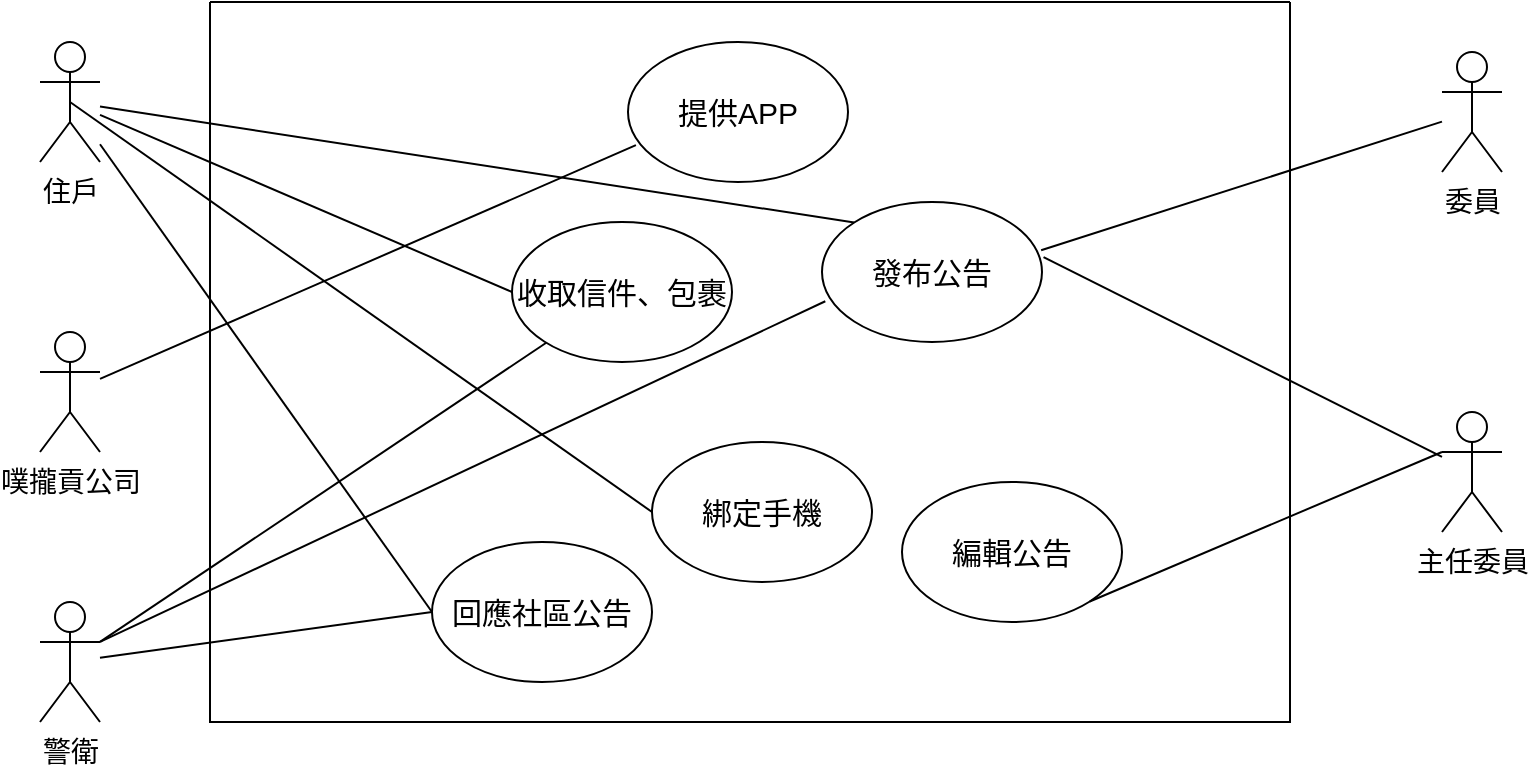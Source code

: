 <mxfile>
    <diagram id="BchvI7WIYb1rJNrYavdt" name="1-b">
        <mxGraphModel dx="832" dy="568" grid="1" gridSize="10" guides="1" tooltips="1" connect="1" arrows="1" fold="1" page="1" pageScale="1" pageWidth="827" pageHeight="1169" math="0" shadow="0">
            <root>
                <mxCell id="0"/>
                <mxCell id="1" parent="0"/>
                <mxCell id="27" value="" style="swimlane;startSize=0;fontSize=15;fillColor=none;" parent="1" vertex="1">
                    <mxGeometry x="144" y="320" width="540" height="360" as="geometry">
                        <mxRectangle x="150" y="290" width="50" height="40" as="alternateBounds"/>
                    </mxGeometry>
                </mxCell>
                <mxCell id="10" value="&lt;font style=&quot;font-size: 15px;&quot;&gt;提供APP&lt;/font&gt;" style="ellipse;whiteSpace=wrap;html=1;fillColor=none;" parent="27" vertex="1">
                    <mxGeometry x="209" y="20" width="110" height="70" as="geometry"/>
                </mxCell>
                <mxCell id="3" value="&lt;font style=&quot;font-size: 15px;&quot;&gt;收取信件、包裹&lt;/font&gt;" style="ellipse;whiteSpace=wrap;html=1;fillColor=none;" parent="27" vertex="1">
                    <mxGeometry x="151" y="110" width="110" height="70" as="geometry"/>
                </mxCell>
                <mxCell id="7" value="&lt;font style=&quot;font-size: 15px;&quot;&gt;發布公告&lt;/font&gt;&lt;span style=&quot;color: rgba(0, 0, 0, 0); font-family: monospace; font-size: 0px; text-align: start;&quot;&gt;%3CmxGraphModel%3E%3Croot%3E%3CmxCell%20id%3D%220%22%2F%3E%3CmxCell%20id%3D%221%22%20parent%3D%220%22%2F%3E%3CmxCell%20id%3D%222%22%20value%3D%22%26lt%3Bfont%20style%3D%26quot%3Bfont-size%3A%2015px%3B%26quot%3B%26gt%3B%E6%94%B6%E5%8F%96%E4%BF%A1%E4%BB%B6%E3%80%81%E5%8C%85%E8%A3%B9%26lt%3B%2Ffont%26gt%3B%22%20style%3D%22ellipse%3BwhiteSpace%3Dwrap%3Bhtml%3D1%3B%22%20vertex%3D%221%22%20parent%3D%221%22%3E%3CmxGeometry%20x%3D%22320%22%20y%3D%2290%22%20width%3D%22120%22%20height%3D%2280%22%20as%3D%22geometry%22%2F%3E%3C%2FmxCell%3E%3C%2Froot%3E%3C%2FmxGraphModel%3E&lt;/span&gt;" style="ellipse;whiteSpace=wrap;html=1;fillColor=none;" parent="27" vertex="1">
                    <mxGeometry x="306" y="100" width="110" height="70" as="geometry"/>
                </mxCell>
                <mxCell id="8" value="&lt;font style=&quot;font-size: 15px;&quot;&gt;編輯公告&lt;/font&gt;" style="ellipse;whiteSpace=wrap;html=1;fillColor=none;" parent="27" vertex="1">
                    <mxGeometry x="346" y="240" width="110" height="70" as="geometry"/>
                </mxCell>
                <mxCell id="6" value="&lt;font style=&quot;font-size: 15px;&quot;&gt;回應社區公告&lt;/font&gt;" style="ellipse;whiteSpace=wrap;html=1;fillColor=none;" parent="27" vertex="1">
                    <mxGeometry x="111" y="270" width="110" height="70" as="geometry"/>
                </mxCell>
                <mxCell id="58" value="&lt;font style=&quot;font-size: 15px;&quot;&gt;綁定手機&lt;/font&gt;" style="ellipse;whiteSpace=wrap;html=1;fillColor=none;" parent="27" vertex="1">
                    <mxGeometry x="221" y="220" width="110" height="70" as="geometry"/>
                </mxCell>
                <mxCell id="30" value="&lt;div style=&quot;font-family: Consolas, &amp;quot;Courier New&amp;quot;, monospace; font-size: 14px; line-height: 19px;&quot;&gt;&lt;font style=&quot;&quot; color=&quot;#000000&quot;&gt;噗攏貢公司&lt;/font&gt;&lt;/div&gt;" style="shape=umlActor;verticalLabelPosition=bottom;verticalAlign=top;html=1;outlineConnect=0;fontSize=13;fillColor=none;" parent="1" vertex="1">
                    <mxGeometry x="59" y="485" width="30" height="60" as="geometry"/>
                </mxCell>
                <mxCell id="31" value="&lt;div style=&quot;font-family: Consolas, &amp;quot;Courier New&amp;quot;, monospace; font-size: 14px; line-height: 19px;&quot;&gt;&lt;font style=&quot;&quot; color=&quot;#000000&quot;&gt;委員&lt;/font&gt;&lt;/div&gt;" style="shape=umlActor;verticalLabelPosition=bottom;verticalAlign=top;html=1;outlineConnect=0;fontSize=13;fillColor=none;" parent="1" vertex="1">
                    <mxGeometry x="760" y="345" width="30" height="60" as="geometry"/>
                </mxCell>
                <mxCell id="32" value="&lt;div style=&quot;font-family: Consolas, &amp;quot;Courier New&amp;quot;, monospace; font-size: 14px; line-height: 19px;&quot;&gt;&lt;font style=&quot;&quot; color=&quot;#000000&quot;&gt;主任委員&lt;/font&gt;&lt;/div&gt;" style="shape=umlActor;verticalLabelPosition=bottom;verticalAlign=top;html=1;outlineConnect=0;fontSize=13;fillColor=none;" parent="1" vertex="1">
                    <mxGeometry x="760" y="525" width="30" height="60" as="geometry"/>
                </mxCell>
                <mxCell id="33" value="&lt;div style=&quot;font-family: Consolas, &amp;quot;Courier New&amp;quot;, monospace; font-size: 14px; line-height: 19px;&quot;&gt;&lt;font style=&quot;&quot; color=&quot;#000000&quot;&gt;住戶&lt;/font&gt;&lt;/div&gt;" style="shape=umlActor;verticalLabelPosition=bottom;verticalAlign=top;html=1;outlineConnect=0;fontSize=13;fillColor=none;" parent="1" vertex="1">
                    <mxGeometry x="59" y="340" width="30" height="60" as="geometry"/>
                </mxCell>
                <mxCell id="34" value="&lt;div style=&quot;font-family: Consolas, &amp;quot;Courier New&amp;quot;, monospace; font-size: 14px; line-height: 19px;&quot;&gt;&lt;font style=&quot;&quot; color=&quot;#000000&quot;&gt;警衛&lt;/font&gt;&lt;/div&gt;" style="shape=umlActor;verticalLabelPosition=bottom;verticalAlign=top;html=1;outlineConnect=0;fontSize=13;fillColor=none;" parent="1" vertex="1">
                    <mxGeometry x="59" y="620" width="30" height="60" as="geometry"/>
                </mxCell>
                <mxCell id="44" value="" style="endArrow=none;html=1;fontSize=13;exitX=0.036;exitY=0.737;exitDx=0;exitDy=0;exitPerimeter=0;" parent="1" source="10" target="30" edge="1">
                    <mxGeometry width="50" height="50" relative="1" as="geometry">
                        <mxPoint x="389" y="520" as="sourcePoint"/>
                        <mxPoint x="439" y="470" as="targetPoint"/>
                    </mxGeometry>
                </mxCell>
                <mxCell id="46" value="" style="endArrow=none;html=1;fontSize=13;entryX=0;entryY=0.5;entryDx=0;entryDy=0;" parent="1" source="33" target="3" edge="1">
                    <mxGeometry width="50" height="50" relative="1" as="geometry">
                        <mxPoint x="169" y="514.36" as="sourcePoint"/>
                        <mxPoint x="505" y="500.001" as="targetPoint"/>
                    </mxGeometry>
                </mxCell>
                <mxCell id="47" value="" style="endArrow=none;html=1;fontSize=13;" parent="1" source="34" target="3" edge="1">
                    <mxGeometry width="50" height="50" relative="1" as="geometry">
                        <mxPoint x="109" y="644.36" as="sourcePoint"/>
                        <mxPoint x="445" y="630.001" as="targetPoint"/>
                    </mxGeometry>
                </mxCell>
                <mxCell id="48" value="" style="endArrow=none;html=1;fontSize=13;entryX=0;entryY=0.5;entryDx=0;entryDy=0;" parent="1" source="33" target="6" edge="1">
                    <mxGeometry width="50" height="50" relative="1" as="geometry">
                        <mxPoint x="203" y="584.36" as="sourcePoint"/>
                        <mxPoint x="539" y="570.001" as="targetPoint"/>
                    </mxGeometry>
                </mxCell>
                <mxCell id="52" value="" style="endArrow=none;html=1;fontSize=13;exitX=1.007;exitY=0.394;exitDx=0;exitDy=0;exitPerimeter=0;" parent="1" source="7" target="32" edge="1">
                    <mxGeometry width="50" height="50" relative="1" as="geometry">
                        <mxPoint x="473" y="375" as="sourcePoint"/>
                        <mxPoint x="809" y="360.641" as="targetPoint"/>
                    </mxGeometry>
                </mxCell>
                <mxCell id="54" value="" style="endArrow=none;html=1;fontSize=13;entryX=0;entryY=0.333;entryDx=0;entryDy=0;entryPerimeter=0;exitX=1;exitY=1;exitDx=0;exitDy=0;" parent="1" source="8" target="32" edge="1">
                    <mxGeometry width="50" height="50" relative="1" as="geometry">
                        <mxPoint x="459" y="470" as="sourcePoint"/>
                        <mxPoint x="663.62" y="668.707" as="targetPoint"/>
                    </mxGeometry>
                </mxCell>
                <mxCell id="55" value="" style="endArrow=none;html=1;fontSize=13;exitX=0.996;exitY=0.345;exitDx=0;exitDy=0;exitPerimeter=0;" parent="1" source="7" target="31" edge="1">
                    <mxGeometry width="50" height="50" relative="1" as="geometry">
                        <mxPoint x="499" y="410" as="sourcePoint"/>
                        <mxPoint x="728.23" y="534.357" as="targetPoint"/>
                    </mxGeometry>
                </mxCell>
                <mxCell id="65" value="" style="endArrow=none;html=1;fontSize=13;entryX=0;entryY=0.5;entryDx=0;entryDy=0;exitX=0.5;exitY=0.5;exitDx=0;exitDy=0;exitPerimeter=0;" parent="1" source="33" target="58" edge="1">
                    <mxGeometry width="50" height="50" relative="1" as="geometry">
                        <mxPoint x="89" y="480" as="sourcePoint"/>
                        <mxPoint x="254.664" y="555.184" as="targetPoint"/>
                    </mxGeometry>
                </mxCell>
                <mxCell id="67" value="" style="endArrow=none;html=1;fontSize=13;entryX=0;entryY=0.5;entryDx=0;entryDy=0;" edge="1" parent="1" source="34" target="6">
                    <mxGeometry width="50" height="50" relative="1" as="geometry">
                        <mxPoint x="99" y="649.946" as="sourcePoint"/>
                        <mxPoint x="322.132" y="500.383" as="targetPoint"/>
                    </mxGeometry>
                </mxCell>
                <mxCell id="68" value="" style="endArrow=none;html=1;fontSize=13;entryX=0.015;entryY=0.709;entryDx=0;entryDy=0;entryPerimeter=0;exitX=1;exitY=0.333;exitDx=0;exitDy=0;exitPerimeter=0;" edge="1" parent="1" source="34" target="7">
                    <mxGeometry width="50" height="50" relative="1" as="geometry">
                        <mxPoint x="99" y="657.928" as="sourcePoint"/>
                        <mxPoint x="265" y="635" as="targetPoint"/>
                    </mxGeometry>
                </mxCell>
                <mxCell id="69" value="" style="endArrow=none;html=1;fontSize=13;entryX=0;entryY=0;entryDx=0;entryDy=0;" edge="1" parent="1" source="33" target="7">
                    <mxGeometry width="50" height="50" relative="1" as="geometry">
                        <mxPoint x="109" y="667.928" as="sourcePoint"/>
                        <mxPoint x="275" y="645" as="targetPoint"/>
                    </mxGeometry>
                </mxCell>
            </root>
        </mxGraphModel>
    </diagram>
    <diagram id="dJDw_i-UFbLknXoWrmKp" name="1-d">
        <mxGraphModel dx="1002" dy="568" grid="1" gridSize="10" guides="1" tooltips="1" connect="1" arrows="1" fold="1" page="1" pageScale="1" pageWidth="827" pageHeight="1169" math="0" shadow="0">
            <root>
                <mxCell id="0"/>
                <mxCell id="1" parent="0"/>
                <mxCell id="EhfLitV1x9cqhb7ZJ8RR-1" value="User(使用者)" style="swimlane;fontStyle=1;align=center;verticalAlign=top;childLayout=stackLayout;horizontal=1;startSize=26;horizontalStack=0;resizeParent=1;resizeParentMax=0;resizeLast=0;collapsible=1;marginBottom=0;labelBackgroundColor=none;fontSize=15;fontFamily=Helvetica;fillColor=none;" parent="1" vertex="1">
                    <mxGeometry x="120" y="230" width="180" height="138" as="geometry"/>
                </mxCell>
                <mxCell id="EhfLitV1x9cqhb7ZJ8RR-2" value="user_id (使用者ID)&#10;" style="text;fillColor=none;align=left;verticalAlign=top;spacingLeft=4;spacingRight=4;overflow=hidden;rotatable=0;points=[[0,0.5],[1,0.5]];portConstraint=eastwest;labelBackgroundColor=none;fontSize=15;fontFamily=Helvetica;" parent="EhfLitV1x9cqhb7ZJ8RR-1" vertex="1">
                    <mxGeometry y="26" width="180" height="34" as="geometry"/>
                </mxCell>
                <mxCell id="EhfLitV1x9cqhb7ZJ8RR-4" value="name (姓名)&#10;&#10;phone_numbers (電話)" style="text;fillColor=none;align=left;verticalAlign=top;spacingLeft=4;spacingRight=4;overflow=hidden;rotatable=0;points=[[0,0.5],[1,0.5]];portConstraint=eastwest;labelBackgroundColor=none;fontSize=15;fontFamily=Helvetica;" parent="EhfLitV1x9cqhb7ZJ8RR-1" vertex="1">
                    <mxGeometry y="60" width="180" height="78" as="geometry"/>
                </mxCell>
                <mxCell id="EhfLitV1x9cqhb7ZJ8RR-5" value="Announcement(公告)" style="swimlane;fontStyle=1;align=center;verticalAlign=top;childLayout=stackLayout;horizontal=1;startSize=26;horizontalStack=0;resizeParent=1;resizeParentMax=0;resizeLast=0;collapsible=1;marginBottom=0;labelBackgroundColor=none;fontSize=15;fontFamily=Helvetica;fillColor=none;" parent="1" vertex="1">
                    <mxGeometry x="510" y="238" width="210" height="130" as="geometry"/>
                </mxCell>
                <mxCell id="EhfLitV1x9cqhb7ZJ8RR-6" value="announcement_id(公告編號)" style="text;fillColor=none;align=left;verticalAlign=top;spacingLeft=4;spacingRight=4;overflow=hidden;rotatable=0;points=[[0,0.5],[1,0.5]];portConstraint=eastwest;labelBackgroundColor=none;fontSize=15;fontFamily=Helvetica;" parent="EhfLitV1x9cqhb7ZJ8RR-5" vertex="1">
                    <mxGeometry y="26" width="210" height="34" as="geometry"/>
                </mxCell>
                <mxCell id="EhfLitV1x9cqhb7ZJ8RR-7" value="title(標題)&#10;&#10;content(內容)" style="text;fillColor=none;align=left;verticalAlign=top;spacingLeft=4;spacingRight=4;overflow=hidden;rotatable=0;points=[[0,0.5],[1,0.5]];portConstraint=eastwest;labelBackgroundColor=none;fontSize=15;fontFamily=Helvetica;" parent="EhfLitV1x9cqhb7ZJ8RR-5" vertex="1">
                    <mxGeometry y="60" width="210" height="70" as="geometry"/>
                </mxCell>
                <mxCell id="EhfLitV1x9cqhb7ZJ8RR-8" value="Guard(警衛)" style="swimlane;fontStyle=1;align=center;verticalAlign=top;childLayout=stackLayout;horizontal=1;startSize=26;horizontalStack=0;resizeParent=1;resizeParentMax=0;resizeLast=0;collapsible=1;marginBottom=0;labelBackgroundColor=none;fontSize=15;fontFamily=Helvetica;fillColor=none;" parent="1" vertex="1">
                    <mxGeometry x="127" y="527" width="160" height="100" as="geometry"/>
                </mxCell>
                <mxCell id="EhfLitV1x9cqhb7ZJ8RR-9" value="Guard_id (警衛ID)&#10;" style="text;fillColor=none;align=left;verticalAlign=top;spacingLeft=4;spacingRight=4;overflow=hidden;rotatable=0;points=[[0,0.5],[1,0.5]];portConstraint=eastwest;labelBackgroundColor=none;fontSize=15;fontFamily=Helvetica;" parent="EhfLitV1x9cqhb7ZJ8RR-8" vertex="1">
                    <mxGeometry y="26" width="160" height="34" as="geometry"/>
                </mxCell>
                <mxCell id="EhfLitV1x9cqhb7ZJ8RR-10" value="name (姓名)" style="text;fillColor=none;align=left;verticalAlign=top;spacingLeft=4;spacingRight=4;overflow=hidden;rotatable=0;points=[[0,0.5],[1,0.5]];portConstraint=eastwest;labelBackgroundColor=none;fontSize=15;fontFamily=Helvetica;" parent="EhfLitV1x9cqhb7ZJ8RR-8" vertex="1">
                    <mxGeometry y="60" width="160" height="40" as="geometry"/>
                </mxCell>
                <mxCell id="EhfLitV1x9cqhb7ZJ8RR-11" value="Parcel(包裹)" style="swimlane;fontStyle=1;align=center;verticalAlign=top;childLayout=stackLayout;horizontal=1;startSize=26;horizontalStack=0;resizeParent=1;resizeParentMax=0;resizeLast=0;collapsible=1;marginBottom=0;labelBackgroundColor=none;fontSize=15;fontFamily=Helvetica;fillColor=none;" parent="1" vertex="1">
                    <mxGeometry x="520" y="461" width="190" height="170" as="geometry"/>
                </mxCell>
                <mxCell id="EhfLitV1x9cqhb7ZJ8RR-12" value="Parcel_id(包裹編號)" style="text;fillColor=none;align=left;verticalAlign=top;spacingLeft=4;spacingRight=4;overflow=hidden;rotatable=0;points=[[0,0.5],[1,0.5]];portConstraint=eastwest;labelBackgroundColor=none;fontSize=15;fontFamily=Helvetica;" parent="EhfLitV1x9cqhb7ZJ8RR-11" vertex="1">
                    <mxGeometry y="26" width="190" height="34" as="geometry"/>
                </mxCell>
                <mxCell id="EhfLitV1x9cqhb7ZJ8RR-13" value="recipient(接收者)&#10;&#10;arrival_time(到達時間)&#10;&#10;status(地點)" style="text;fillColor=none;align=left;verticalAlign=top;spacingLeft=4;spacingRight=4;overflow=hidden;rotatable=0;points=[[0,0.5],[1,0.5]];portConstraint=eastwest;labelBackgroundColor=none;fontSize=15;fontFamily=Helvetica;" parent="EhfLitV1x9cqhb7ZJ8RR-11" vertex="1">
                    <mxGeometry y="60" width="190" height="110" as="geometry"/>
                </mxCell>
                <mxCell id="EhfLitV1x9cqhb7ZJ8RR-19" value="*" style="text;html=1;align=center;verticalAlign=middle;resizable=0;points=[];autosize=1;fillColor=none;fontSize=15;fontFamily=Times New Roman;" parent="1" vertex="1">
                    <mxGeometry x="301" y="286" width="30" height="30" as="geometry"/>
                </mxCell>
                <mxCell id="EhfLitV1x9cqhb7ZJ8RR-21" value="" style="endArrow=none;startArrow=none;endFill=0;startFill=0;endSize=8;html=1;verticalAlign=bottom;labelBackgroundColor=none;strokeWidth=3;fontFamily=Times New Roman;fontSize=15;fontColor=#FFFFFF;entryX=0.002;entryY=0.143;entryDx=0;entryDy=0;entryPerimeter=0;exitX=1;exitY=0.221;exitDx=0;exitDy=0;exitPerimeter=0;" parent="1" source="EhfLitV1x9cqhb7ZJ8RR-4" target="EhfLitV1x9cqhb7ZJ8RR-7" edge="1">
                    <mxGeometry width="160" relative="1" as="geometry">
                        <mxPoint x="300" y="302" as="sourcePoint"/>
                        <mxPoint x="510" y="302" as="targetPoint"/>
                    </mxGeometry>
                </mxCell>
                <mxCell id="EhfLitV1x9cqhb7ZJ8RR-22" value="" style="endArrow=none;startArrow=none;endFill=0;startFill=0;endSize=8;html=1;verticalAlign=bottom;labelBackgroundColor=none;strokeWidth=3;fontFamily=Times New Roman;fontSize=15;fontColor=#FFFFFF;entryX=0.455;entryY=-0.016;entryDx=0;entryDy=0;entryPerimeter=0;exitX=0.445;exitY=1.041;exitDx=0;exitDy=0;exitPerimeter=0;" parent="1" source="EhfLitV1x9cqhb7ZJ8RR-4" target="EhfLitV1x9cqhb7ZJ8RR-8" edge="1">
                    <mxGeometry width="160" relative="1" as="geometry">
                        <mxPoint x="270" y="411.228" as="sourcePoint"/>
                        <mxPoint x="480.38" y="411" as="targetPoint"/>
                    </mxGeometry>
                </mxCell>
                <mxCell id="EhfLitV1x9cqhb7ZJ8RR-23" value="1" style="text;html=1;align=center;verticalAlign=middle;resizable=0;points=[];autosize=1;fillColor=none;fontSize=15;fontFamily=Times New Roman;" parent="1" vertex="1">
                    <mxGeometry x="210" y="368" width="30" height="30" as="geometry"/>
                </mxCell>
                <mxCell id="EhfLitV1x9cqhb7ZJ8RR-24" value="0..*" style="text;html=1;align=center;verticalAlign=middle;resizable=0;points=[];autosize=1;fillColor=none;fontSize=15;fontFamily=Times New Roman;" parent="1" vertex="1">
                    <mxGeometry x="197" y="505" width="50" height="30" as="geometry"/>
                </mxCell>
                <mxCell id="EhfLitV1x9cqhb7ZJ8RR-25" value="" style="endArrow=none;startArrow=none;endFill=0;startFill=0;endSize=8;html=1;verticalAlign=bottom;labelBackgroundColor=none;strokeWidth=3;fontFamily=Times New Roman;fontSize=15;fontColor=#FFFFFF;exitX=1.015;exitY=0.148;exitDx=0;exitDy=0;exitPerimeter=0;" parent="1" source="EhfLitV1x9cqhb7ZJ8RR-8" target="EhfLitV1x9cqhb7ZJ8RR-11" edge="1">
                    <mxGeometry width="160" relative="1" as="geometry">
                        <mxPoint x="300" y="521" as="sourcePoint"/>
                        <mxPoint x="222.8" y="539.4" as="targetPoint"/>
                    </mxGeometry>
                </mxCell>
                <mxCell id="EhfLitV1x9cqhb7ZJ8RR-27" value="1" style="text;html=1;align=center;verticalAlign=middle;resizable=0;points=[];autosize=1;fillColor=none;fontSize=15;fontFamily=Times New Roman;" parent="1" vertex="1">
                    <mxGeometry x="300" y="521" width="30" height="30" as="geometry"/>
                </mxCell>
                <mxCell id="EhfLitV1x9cqhb7ZJ8RR-29" value="0..*" style="text;html=1;align=center;verticalAlign=middle;resizable=0;points=[];autosize=1;fillColor=none;fontSize=15;fontFamily=Times New Roman;" parent="1" vertex="1">
                    <mxGeometry x="484" y="521" width="50" height="30" as="geometry"/>
                </mxCell>
                <mxCell id="EhfLitV1x9cqhb7ZJ8RR-30" value="*" style="text;html=1;align=center;verticalAlign=middle;resizable=0;points=[];autosize=1;fillColor=none;fontSize=15;fontFamily=Times New Roman;" parent="1" vertex="1">
                    <mxGeometry x="483" y="283" width="30" height="30" as="geometry"/>
                </mxCell>
                <mxCell id="EhfLitV1x9cqhb7ZJ8RR-32" value="" style="endArrow=none;startArrow=none;endFill=0;startFill=0;endSize=8;html=1;verticalAlign=bottom;labelBackgroundColor=none;strokeWidth=3;fontFamily=Times New Roman;fontSize=15;fontColor=#FFFFFF;entryX=1;entryY=0;entryDx=0;entryDy=0;exitX=-0.015;exitY=0.991;exitDx=0;exitDy=0;exitPerimeter=0;" parent="1" source="EhfLitV1x9cqhb7ZJ8RR-7" target="EhfLitV1x9cqhb7ZJ8RR-8" edge="1">
                    <mxGeometry width="160" relative="1" as="geometry">
                        <mxPoint x="390.0" y="350.998" as="sourcePoint"/>
                        <mxPoint x="391.6" y="508.2" as="targetPoint"/>
                    </mxGeometry>
                </mxCell>
                <mxCell id="EhfLitV1x9cqhb7ZJ8RR-34" value="1" style="text;html=1;align=center;verticalAlign=middle;resizable=0;points=[];autosize=1;fillColor=none;fontSize=15;fontFamily=Times New Roman;" parent="1" vertex="1">
                    <mxGeometry x="474" y="351" width="30" height="30" as="geometry"/>
                </mxCell>
                <mxCell id="EhfLitV1x9cqhb7ZJ8RR-35" value="0..*" style="text;html=1;align=center;verticalAlign=middle;resizable=0;points=[];autosize=1;fillColor=none;fontSize=15;fontFamily=Times New Roman;rotation=-35;" parent="1" vertex="1">
                    <mxGeometry x="271" y="498" width="50" height="30" as="geometry"/>
                </mxCell>
            </root>
        </mxGraphModel>
    </diagram>
    <diagram id="TuKyHeKT7j3sWM6Ool2x" name="2-b">
        <mxGraphModel dx="1002" dy="568" grid="1" gridSize="10" guides="1" tooltips="1" connect="1" arrows="1" fold="1" page="1" pageScale="1" pageWidth="827" pageHeight="1169" math="0" shadow="0">
            <root>
                <mxCell id="0"/>
                <mxCell id="1" parent="0"/>
                <mxCell id="4TaISlrlGJY7rfE0ve7A-6" value="" style="swimlane;startSize=0;labelBackgroundColor=none;fillColor=none;" parent="1" vertex="1">
                    <mxGeometry x="280" y="180" width="300" height="590" as="geometry">
                        <mxRectangle x="280" y="50" width="50" height="40" as="alternateBounds"/>
                    </mxGeometry>
                </mxCell>
                <mxCell id="4TaISlrlGJY7rfE0ve7A-1" value="&lt;div style=&quot;font-family: Consolas, &amp;quot;Courier New&amp;quot;, monospace; font-size: 14px; line-height: 19px;&quot;&gt;&lt;font color=&quot;#000000&quot;&gt;申請人填寫資料&lt;/font&gt;&lt;/div&gt;" style="ellipse;whiteSpace=wrap;html=1;fillColor=none;" parent="4TaISlrlGJY7rfE0ve7A-6" vertex="1">
                    <mxGeometry x="102" y="170" width="110" height="70" as="geometry"/>
                </mxCell>
                <mxCell id="4TaISlrlGJY7rfE0ve7A-2" value="&lt;div style=&quot;font-family: Consolas, &amp;quot;Courier New&amp;quot;, monospace; font-size: 14px; line-height: 19px;&quot;&gt;&lt;div style=&quot;line-height: 19px;&quot;&gt;&lt;font color=&quot;#000000&quot;&gt;審核申請人資料&lt;/font&gt;&lt;/div&gt;&lt;/div&gt;" style="ellipse;whiteSpace=wrap;html=1;fillColor=none;" parent="4TaISlrlGJY7rfE0ve7A-6" vertex="1">
                    <mxGeometry x="100" y="268" width="110" height="70" as="geometry"/>
                </mxCell>
                <mxCell id="4TaISlrlGJY7rfE0ve7A-3" value="&lt;div style=&quot;font-family: Consolas, &amp;quot;Courier New&amp;quot;, monospace; font-size: 14px; line-height: 19px;&quot;&gt;&lt;div style=&quot;line-height: 19px;&quot;&gt;&lt;font color=&quot;#000000&quot;&gt;資料比對&lt;/font&gt;&lt;/div&gt;&lt;/div&gt;" style="ellipse;whiteSpace=wrap;html=1;fillColor=none;" parent="4TaISlrlGJY7rfE0ve7A-6" vertex="1">
                    <mxGeometry x="104" y="377" width="110" height="70" as="geometry"/>
                </mxCell>
                <mxCell id="4TaISlrlGJY7rfE0ve7A-4" value="&lt;div style=&quot;font-family: Consolas, &amp;quot;Courier New&amp;quot;, monospace; font-size: 14px; line-height: 19px;&quot;&gt;&lt;div style=&quot;line-height: 19px;&quot;&gt;&lt;font color=&quot;#000000&quot;&gt;補助金發放&lt;/font&gt;&lt;/div&gt;&lt;/div&gt;" style="ellipse;whiteSpace=wrap;html=1;fillColor=none;" parent="4TaISlrlGJY7rfE0ve7A-6" vertex="1">
                    <mxGeometry x="104" y="497" width="110" height="70" as="geometry"/>
                </mxCell>
                <mxCell id="4TaISlrlGJY7rfE0ve7A-18" value="&lt;div style=&quot;font-family: Consolas, &amp;quot;Courier New&amp;quot;, monospace; font-size: 14px; line-height: 19px;&quot;&gt;&lt;div style=&quot;line-height: 19px;&quot;&gt;&lt;font color=&quot;#000000&quot;&gt;設計網站&lt;/font&gt;&lt;/div&gt;&lt;/div&gt;" style="ellipse;whiteSpace=wrap;html=1;fillColor=none;" parent="4TaISlrlGJY7rfE0ve7A-6" vertex="1">
                    <mxGeometry x="100" y="40" width="110" height="70" as="geometry"/>
                </mxCell>
                <mxCell id="4TaISlrlGJY7rfE0ve7A-8" value="&lt;font color=&quot;#000000&quot;&gt;政府機關人員&lt;/font&gt;" style="shape=umlActor;verticalLabelPosition=bottom;verticalAlign=top;html=1;outlineConnect=0;labelBackgroundColor=none;" parent="1" vertex="1">
                    <mxGeometry x="170" y="275" width="30" height="60" as="geometry"/>
                </mxCell>
                <mxCell id="4TaISlrlGJY7rfE0ve7A-9" value="&lt;font color=&quot;#000000&quot;&gt;第三方金融機構&lt;/font&gt;" style="shape=umlActor;verticalLabelPosition=bottom;verticalAlign=top;html=1;outlineConnect=0;labelBackgroundColor=none;" parent="1" vertex="1">
                    <mxGeometry x="660" y="280" width="30" height="60" as="geometry"/>
                </mxCell>
                <mxCell id="4TaISlrlGJY7rfE0ve7A-10" value="&lt;font color=&quot;#000000&quot;&gt;健保局&lt;/font&gt;" style="shape=umlActor;verticalLabelPosition=bottom;verticalAlign=top;html=1;outlineConnect=0;labelBackgroundColor=none;" parent="1" vertex="1">
                    <mxGeometry x="660" y="610" width="30" height="60" as="geometry"/>
                </mxCell>
                <mxCell id="4TaISlrlGJY7rfE0ve7A-11" value="&lt;font color=&quot;#000000&quot;&gt;戶政系統&lt;/font&gt;" style="shape=umlActor;verticalLabelPosition=bottom;verticalAlign=top;html=1;outlineConnect=0;labelBackgroundColor=none;" parent="1" vertex="1">
                    <mxGeometry x="670" y="420" width="30" height="60" as="geometry"/>
                </mxCell>
                <mxCell id="4TaISlrlGJY7rfE0ve7A-12" value="&lt;font color=&quot;#000000&quot;&gt;網站設計師&lt;/font&gt;" style="shape=umlActor;verticalLabelPosition=bottom;verticalAlign=top;html=1;outlineConnect=0;labelBackgroundColor=none;" parent="1" vertex="1">
                    <mxGeometry x="170" y="565" width="30" height="60" as="geometry"/>
                </mxCell>
                <mxCell id="4TaISlrlGJY7rfE0ve7A-15" value="&lt;font color=&quot;#000000&quot;&gt;申請人&lt;/font&gt;" style="shape=umlActor;verticalLabelPosition=bottom;verticalAlign=top;html=1;outlineConnect=0;labelBackgroundColor=none;" parent="1" vertex="1">
                    <mxGeometry x="170" y="399" width="30" height="60" as="geometry"/>
                </mxCell>
                <mxCell id="4TaISlrlGJY7rfE0ve7A-20" value="" style="endArrow=none;html=1;exitX=0;exitY=0.5;exitDx=0;exitDy=0;entryX=1;entryY=0.333;entryDx=0;entryDy=0;entryPerimeter=0;" parent="1" source="4TaISlrlGJY7rfE0ve7A-4" target="4TaISlrlGJY7rfE0ve7A-8" edge="1">
                    <mxGeometry width="50" height="50" relative="1" as="geometry">
                        <mxPoint x="380" y="490" as="sourcePoint"/>
                        <mxPoint x="250" y="230" as="targetPoint"/>
                    </mxGeometry>
                </mxCell>
                <mxCell id="4TaISlrlGJY7rfE0ve7A-22" value="" style="endArrow=none;html=1;entryX=0.5;entryY=0.5;entryDx=0;entryDy=0;entryPerimeter=0;" parent="1" source="4TaISlrlGJY7rfE0ve7A-2" edge="1" target="4TaISlrlGJY7rfE0ve7A-8">
                    <mxGeometry width="50" height="50" relative="1" as="geometry">
                        <mxPoint x="394" y="722" as="sourcePoint"/>
                        <mxPoint x="210" y="240" as="targetPoint"/>
                    </mxGeometry>
                </mxCell>
                <mxCell id="4TaISlrlGJY7rfE0ve7A-23" value="" style="endArrow=none;html=1;exitX=0;exitY=0;exitDx=0;exitDy=0;entryX=1;entryY=0.333;entryDx=0;entryDy=0;entryPerimeter=0;" parent="1" source="4TaISlrlGJY7rfE0ve7A-3" target="4TaISlrlGJY7rfE0ve7A-8" edge="1">
                    <mxGeometry width="50" height="50" relative="1" as="geometry">
                        <mxPoint x="404" y="732" as="sourcePoint"/>
                        <mxPoint x="210" y="280" as="targetPoint"/>
                    </mxGeometry>
                </mxCell>
                <mxCell id="4TaISlrlGJY7rfE0ve7A-24" value="" style="endArrow=none;html=1;exitX=1;exitY=0.333;exitDx=0;exitDy=0;exitPerimeter=0;" parent="1" source="4TaISlrlGJY7rfE0ve7A-9" target="4TaISlrlGJY7rfE0ve7A-3" edge="1">
                    <mxGeometry width="50" height="50" relative="1" as="geometry">
                        <mxPoint x="414" y="742" as="sourcePoint"/>
                        <mxPoint x="400" y="570" as="targetPoint"/>
                    </mxGeometry>
                </mxCell>
                <mxCell id="4TaISlrlGJY7rfE0ve7A-25" value="" style="endArrow=none;html=1;entryX=1;entryY=0.5;entryDx=0;entryDy=0;" parent="1" source="4TaISlrlGJY7rfE0ve7A-11" target="4TaISlrlGJY7rfE0ve7A-3" edge="1">
                    <mxGeometry width="50" height="50" relative="1" as="geometry">
                        <mxPoint x="424" y="752" as="sourcePoint"/>
                        <mxPoint x="250" y="370" as="targetPoint"/>
                    </mxGeometry>
                </mxCell>
                <mxCell id="4TaISlrlGJY7rfE0ve7A-26" value="" style="endArrow=none;html=1;entryX=1;entryY=0.5;entryDx=0;entryDy=0;" parent="1" target="4TaISlrlGJY7rfE0ve7A-3" edge="1">
                    <mxGeometry width="50" height="50" relative="1" as="geometry">
                        <mxPoint x="650" y="640" as="sourcePoint"/>
                        <mxPoint x="260" y="380" as="targetPoint"/>
                    </mxGeometry>
                </mxCell>
                <mxCell id="4TaISlrlGJY7rfE0ve7A-28" value="" style="endArrow=none;html=1;entryX=0.993;entryY=0.64;entryDx=0;entryDy=0;entryPerimeter=0;" parent="1" source="4TaISlrlGJY7rfE0ve7A-12" target="4TaISlrlGJY7rfE0ve7A-18" edge="1">
                    <mxGeometry width="50" height="50" relative="1" as="geometry">
                        <mxPoint x="444" y="772" as="sourcePoint"/>
                        <mxPoint x="270" y="390" as="targetPoint"/>
                    </mxGeometry>
                </mxCell>
                <mxCell id="4TaISlrlGJY7rfE0ve7A-29" value="" style="endArrow=none;html=1;exitX=0;exitY=0.5;exitDx=0;exitDy=0;" parent="1" source="4TaISlrlGJY7rfE0ve7A-1" target="4TaISlrlGJY7rfE0ve7A-15" edge="1">
                    <mxGeometry width="50" height="50" relative="1" as="geometry">
                        <mxPoint x="454" y="782" as="sourcePoint"/>
                        <mxPoint x="220" y="460" as="targetPoint"/>
                    </mxGeometry>
                </mxCell>
                <mxCell id="4TaISlrlGJY7rfE0ve7A-31" value="" style="endArrow=none;html=1;entryX=0.975;entryY=0.277;entryDx=0;entryDy=0;exitX=1;exitY=0.333;exitDx=0;exitDy=0;exitPerimeter=0;entryPerimeter=0;" parent="1" source="4TaISlrlGJY7rfE0ve7A-9" target="4TaISlrlGJY7rfE0ve7A-1" edge="1">
                    <mxGeometry width="50" height="50" relative="1" as="geometry">
                        <mxPoint x="210" y="580" as="sourcePoint"/>
                        <mxPoint x="300" y="420" as="targetPoint"/>
                    </mxGeometry>
                </mxCell>
                <mxCell id="4TaISlrlGJY7rfE0ve7A-32" value="" style="endArrow=none;html=1;entryX=1;entryY=0.5;entryDx=0;entryDy=0;" parent="1" target="4TaISlrlGJY7rfE0ve7A-1" edge="1">
                    <mxGeometry width="50" height="50" relative="1" as="geometry">
                        <mxPoint x="650" y="640" as="sourcePoint"/>
                        <mxPoint x="310" y="430" as="targetPoint"/>
                    </mxGeometry>
                </mxCell>
                <mxCell id="4TaISlrlGJY7rfE0ve7A-33" value="" style="endArrow=none;html=1;exitX=1;exitY=0.333;exitDx=0;exitDy=0;exitPerimeter=0;" parent="1" source="4TaISlrlGJY7rfE0ve7A-9" edge="1" target="4TaISlrlGJY7rfE0ve7A-4">
                    <mxGeometry width="50" height="50" relative="1" as="geometry">
                        <mxPoint x="220" y="518.471" as="sourcePoint"/>
                        <mxPoint x="380" y="710" as="targetPoint"/>
                    </mxGeometry>
                </mxCell>
            </root>
        </mxGraphModel>
    </diagram>
    <diagram id="-PY8xPYcnXY_7cJNO8XB" name="2-d">
        <mxGraphModel dx="832" dy="568" grid="1" gridSize="10" guides="1" tooltips="1" connect="1" arrows="1" fold="1" page="1" pageScale="1" pageWidth="827" pageHeight="1169" math="0" shadow="0">
            <root>
                <mxCell id="0"/>
                <mxCell id="1" parent="0"/>
                <mxCell id="QtM7aMAdn_SS86A0N-tK-5" style="edgeStyle=none;html=1;fontColor=#000000;labelBackgroundColor=none;" parent="1" source="8oswtcLPqKqu-X3mgy1n-1" target="QtM7aMAdn_SS86A0N-tK-1" edge="1">
                    <mxGeometry relative="1" as="geometry"/>
                </mxCell>
                <mxCell id="8oswtcLPqKqu-X3mgy1n-1" value="申請人 Applicant    " style="swimlane;fontStyle=0;childLayout=stackLayout;horizontal=1;startSize=26;fillColor=none;horizontalStack=0;resizeParent=1;resizeParentMax=0;resizeLast=0;collapsible=1;marginBottom=0;labelBackgroundColor=none;fontColor=#000000;" parent="1" vertex="1">
                    <mxGeometry x="70" y="190" width="240" height="130" as="geometry"/>
                </mxCell>
                <mxCell id="8oswtcLPqKqu-X3mgy1n-2" value=" ID number" style="text;strokeColor=none;fillColor=none;align=left;verticalAlign=top;spacingLeft=4;spacingRight=4;overflow=hidden;rotatable=0;points=[[0,0.5],[1,0.5]];portConstraint=eastwest;labelBackgroundColor=none;fontColor=#000000;" parent="8oswtcLPqKqu-X3mgy1n-1" vertex="1">
                    <mxGeometry y="26" width="240" height="26" as="geometry"/>
                </mxCell>
                <mxCell id="8oswtcLPqKqu-X3mgy1n-3" value="Bank code " style="text;strokeColor=none;fillColor=none;align=left;verticalAlign=top;spacingLeft=4;spacingRight=4;overflow=hidden;rotatable=0;points=[[0,0.5],[1,0.5]];portConstraint=eastwest;labelBackgroundColor=none;fontColor=#000000;" parent="8oswtcLPqKqu-X3mgy1n-1" vertex="1">
                    <mxGeometry y="52" width="240" height="26" as="geometry"/>
                </mxCell>
                <mxCell id="8oswtcLPqKqu-X3mgy1n-4" value="Bank account&#10;&#10;Health card number" style="text;strokeColor=none;fillColor=none;align=left;verticalAlign=top;spacingLeft=4;spacingRight=4;overflow=hidden;rotatable=0;points=[[0,0.5],[1,0.5]];portConstraint=eastwest;labelBackgroundColor=none;fontColor=#000000;" parent="8oswtcLPqKqu-X3mgy1n-1" vertex="1">
                    <mxGeometry y="78" width="240" height="52" as="geometry"/>
                </mxCell>
                <mxCell id="QtM7aMAdn_SS86A0N-tK-1" value="政府機關 Government agency " style="swimlane;fontStyle=0;childLayout=stackLayout;horizontal=1;startSize=26;fillColor=none;horizontalStack=0;resizeParent=1;resizeParentMax=0;resizeLast=0;collapsible=1;marginBottom=0;labelBackgroundColor=none;fontColor=#000000;" parent="1" vertex="1">
                    <mxGeometry x="510" y="190" width="240" height="130" as="geometry"/>
                </mxCell>
                <mxCell id="QtM7aMAdn_SS86A0N-tK-2" value="檢查身分證字號/居留證號是否存在" style="text;strokeColor=none;fillColor=none;align=left;verticalAlign=top;spacingLeft=4;spacingRight=4;overflow=hidden;rotatable=0;points=[[0,0.5],[1,0.5]];portConstraint=eastwest;labelBackgroundColor=none;fontColor=#000000;" parent="QtM7aMAdn_SS86A0N-tK-1" vertex="1">
                    <mxGeometry y="26" width="240" height="26" as="geometry"/>
                </mxCell>
                <mxCell id="QtM7aMAdn_SS86A0N-tK-3" value="檢查金融帳戶是否為申請人" style="text;strokeColor=none;fillColor=none;align=left;verticalAlign=top;spacingLeft=4;spacingRight=4;overflow=hidden;rotatable=0;points=[[0,0.5],[1,0.5]];portConstraint=eastwest;labelBackgroundColor=none;fontColor=#000000;" parent="QtM7aMAdn_SS86A0N-tK-1" vertex="1">
                    <mxGeometry y="52" width="240" height="26" as="geometry"/>
                </mxCell>
                <mxCell id="QtM7aMAdn_SS86A0N-tK-4" value="檢查健保卡號是否正確&#10;&#10;將合格資料寫入 JSON 格式，傳至其他機關&#10;&#10;" style="text;strokeColor=none;fillColor=none;align=left;verticalAlign=top;spacingLeft=4;spacingRight=4;overflow=hidden;rotatable=0;points=[[0,0.5],[1,0.5]];portConstraint=eastwest;labelBackgroundColor=none;fontColor=#000000;" parent="QtM7aMAdn_SS86A0N-tK-1" vertex="1">
                    <mxGeometry y="78" width="240" height="52" as="geometry"/>
                </mxCell>
                <mxCell id="QtM7aMAdn_SS86A0N-tK-6" value="1" style="text;html=1;align=center;verticalAlign=middle;resizable=0;points=[];autosize=1;strokeColor=none;fillColor=none;fontColor=#000000;labelBackgroundColor=none;" parent="1" vertex="1">
                    <mxGeometry x="309" y="232" width="30" height="30" as="geometry"/>
                </mxCell>
                <mxCell id="QtM7aMAdn_SS86A0N-tK-7" value="1..*" style="text;html=1;align=center;verticalAlign=middle;resizable=0;points=[];autosize=1;strokeColor=none;fillColor=none;fontColor=#000000;labelBackgroundColor=none;" parent="1" vertex="1">
                    <mxGeometry x="471" y="232" width="40" height="30" as="geometry"/>
                </mxCell>
                <mxCell id="QtM7aMAdn_SS86A0N-tK-8" value="" style="triangle;whiteSpace=wrap;html=1;labelBackgroundColor=none;fontColor=#000000;rotation=-15;" parent="1" vertex="1">
                    <mxGeometry x="459.71" y="231.17" width="10" height="10" as="geometry"/>
                </mxCell>
            </root>
        </mxGraphModel>
    </diagram>
</mxfile>